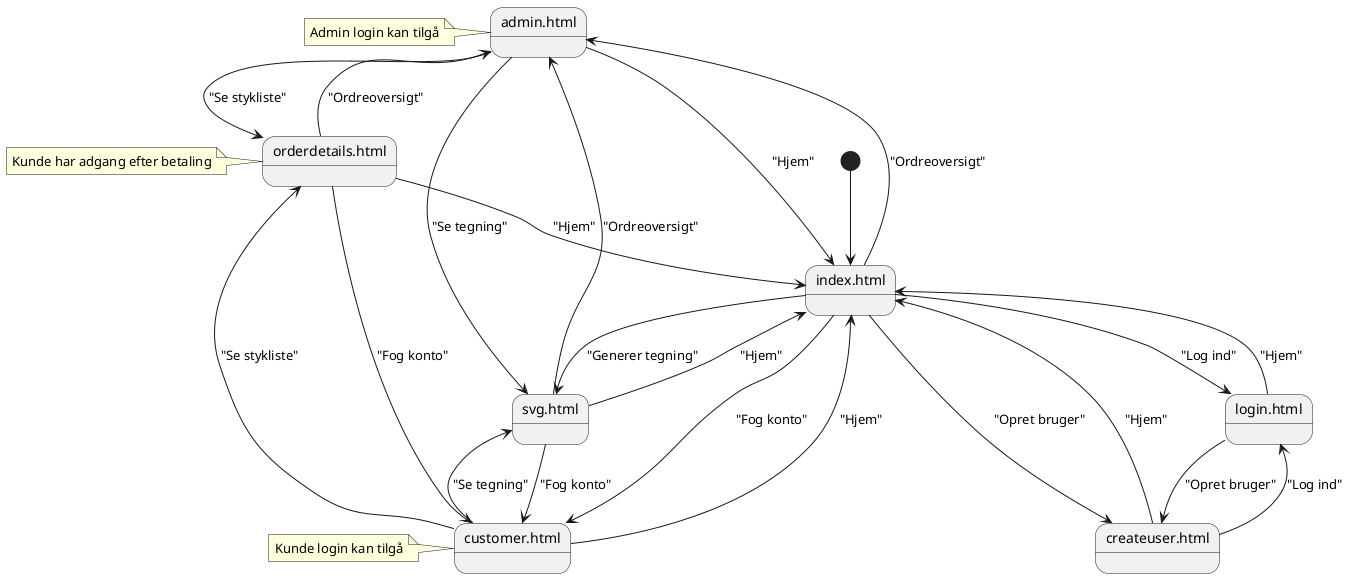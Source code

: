 @startuml
' Initial state
[*] --> Index

' state to allow naming and coloring
state "index.html" as Index
state "login.html" as Login
state "createuser.html" as Opret
state "admin.html" as Admin
state "customer.html" as Customer
state "svg.html" as SVG
state "orderdetails.html" as OrderDetails

' States
Index --> Login : "Log ind"
Index --> Opret : "Opret bruger"
Index --> Admin : "Ordreoversigt"
Index --> Customer : "Fog konto"
Index --> SVG : "Generer tegning"
note left of Admin : Admin login kan tilgå
note left of Customer : Kunde login kan tilgå

Login --> Opret : "Opret bruger"
Login --> Index : "Hjem"
Opret --> Index : "Hjem"
Opret --> Login : "Log ind"

Admin --> SVG : "Se tegning"
Admin --> OrderDetails : "Se stykliste"
Admin --> Index : "Hjem"
Customer --> SVG : "Se tegning"
Customer --> OrderDetails : "Se stykliste"
Customer --> Index : "Hjem"

SVG --> Index : "Hjem"
SVG --> Customer : "Fog konto"
SVG --> Admin : "Ordreoversigt"

OrderDetails --> Admin : "Ordreoversigt"
OrderDetails --> Customer : "Fog konto"
OrderDetails --> Index : "Hjem"
note left of OrderDetails : Kunde har adgang efter betaling

@enduml
